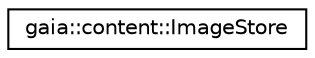 digraph G
{
  edge [fontname="Helvetica",fontsize="10",labelfontname="Helvetica",labelfontsize="10"];
  node [fontname="Helvetica",fontsize="10",shape=record];
  rankdir=LR;
  Node1 [label="gaia::content::ImageStore",height=0.2,width=0.4,color="black", fillcolor="white", style="filled",URL="$d2/d03/classgaia_1_1content_1_1_image_store.html",tooltip="Image content provider."];
}
